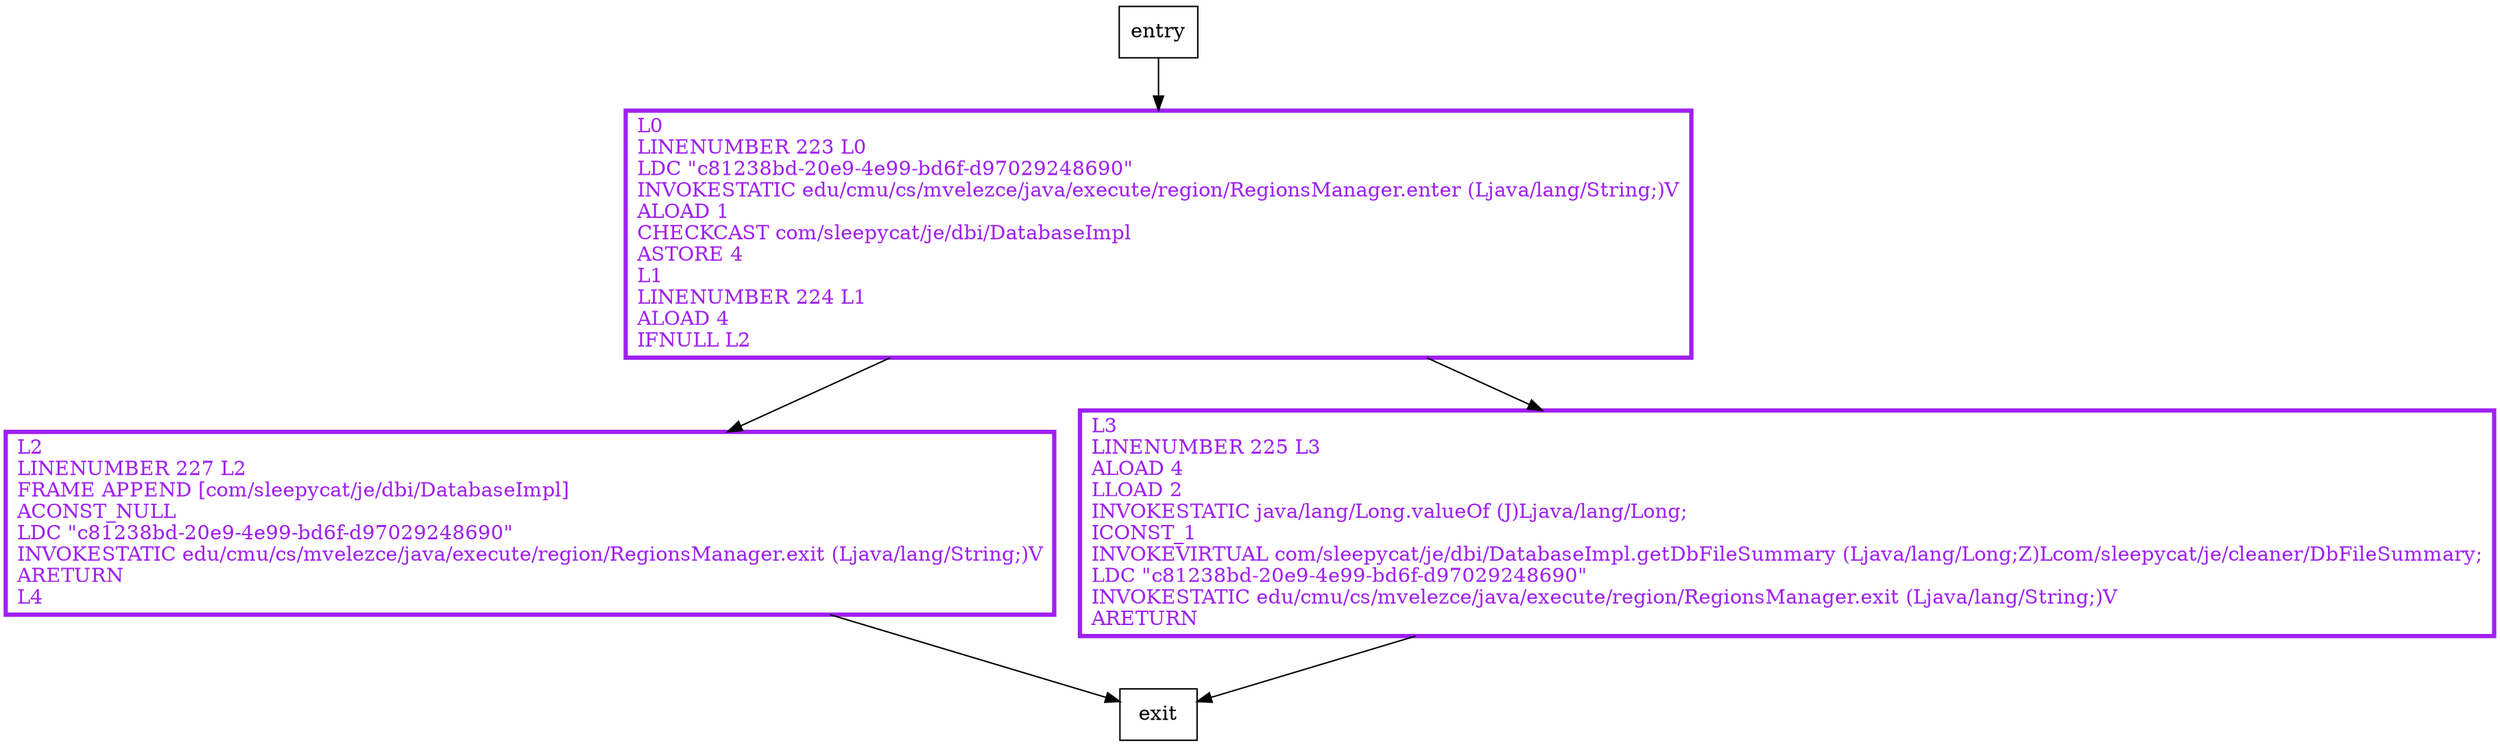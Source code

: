 digraph getDbFileSummary {
node [shape=record];
1299621353 [label="L2\lLINENUMBER 227 L2\lFRAME APPEND [com/sleepycat/je/dbi/DatabaseImpl]\lACONST_NULL\lLDC \"c81238bd-20e9-4e99-bd6f-d97029248690\"\lINVOKESTATIC edu/cmu/cs/mvelezce/java/execute/region/RegionsManager.exit (Ljava/lang/String;)V\lARETURN\lL4\l"];
893685462 [label="L3\lLINENUMBER 225 L3\lALOAD 4\lLLOAD 2\lINVOKESTATIC java/lang/Long.valueOf (J)Ljava/lang/Long;\lICONST_1\lINVOKEVIRTUAL com/sleepycat/je/dbi/DatabaseImpl.getDbFileSummary (Ljava/lang/Long;Z)Lcom/sleepycat/je/cleaner/DbFileSummary;\lLDC \"c81238bd-20e9-4e99-bd6f-d97029248690\"\lINVOKESTATIC edu/cmu/cs/mvelezce/java/execute/region/RegionsManager.exit (Ljava/lang/String;)V\lARETURN\l"];
1367871515 [label="L0\lLINENUMBER 223 L0\lLDC \"c81238bd-20e9-4e99-bd6f-d97029248690\"\lINVOKESTATIC edu/cmu/cs/mvelezce/java/execute/region/RegionsManager.enter (Ljava/lang/String;)V\lALOAD 1\lCHECKCAST com/sleepycat/je/dbi/DatabaseImpl\lASTORE 4\lL1\lLINENUMBER 224 L1\lALOAD 4\lIFNULL L2\l"];
entry;
exit;
entry -> 1367871515
1299621353 -> exit
893685462 -> exit
1367871515 -> 1299621353
1367871515 -> 893685462
1299621353[fontcolor="purple", penwidth=3, color="purple"];
893685462[fontcolor="purple", penwidth=3, color="purple"];
1367871515[fontcolor="purple", penwidth=3, color="purple"];
}
